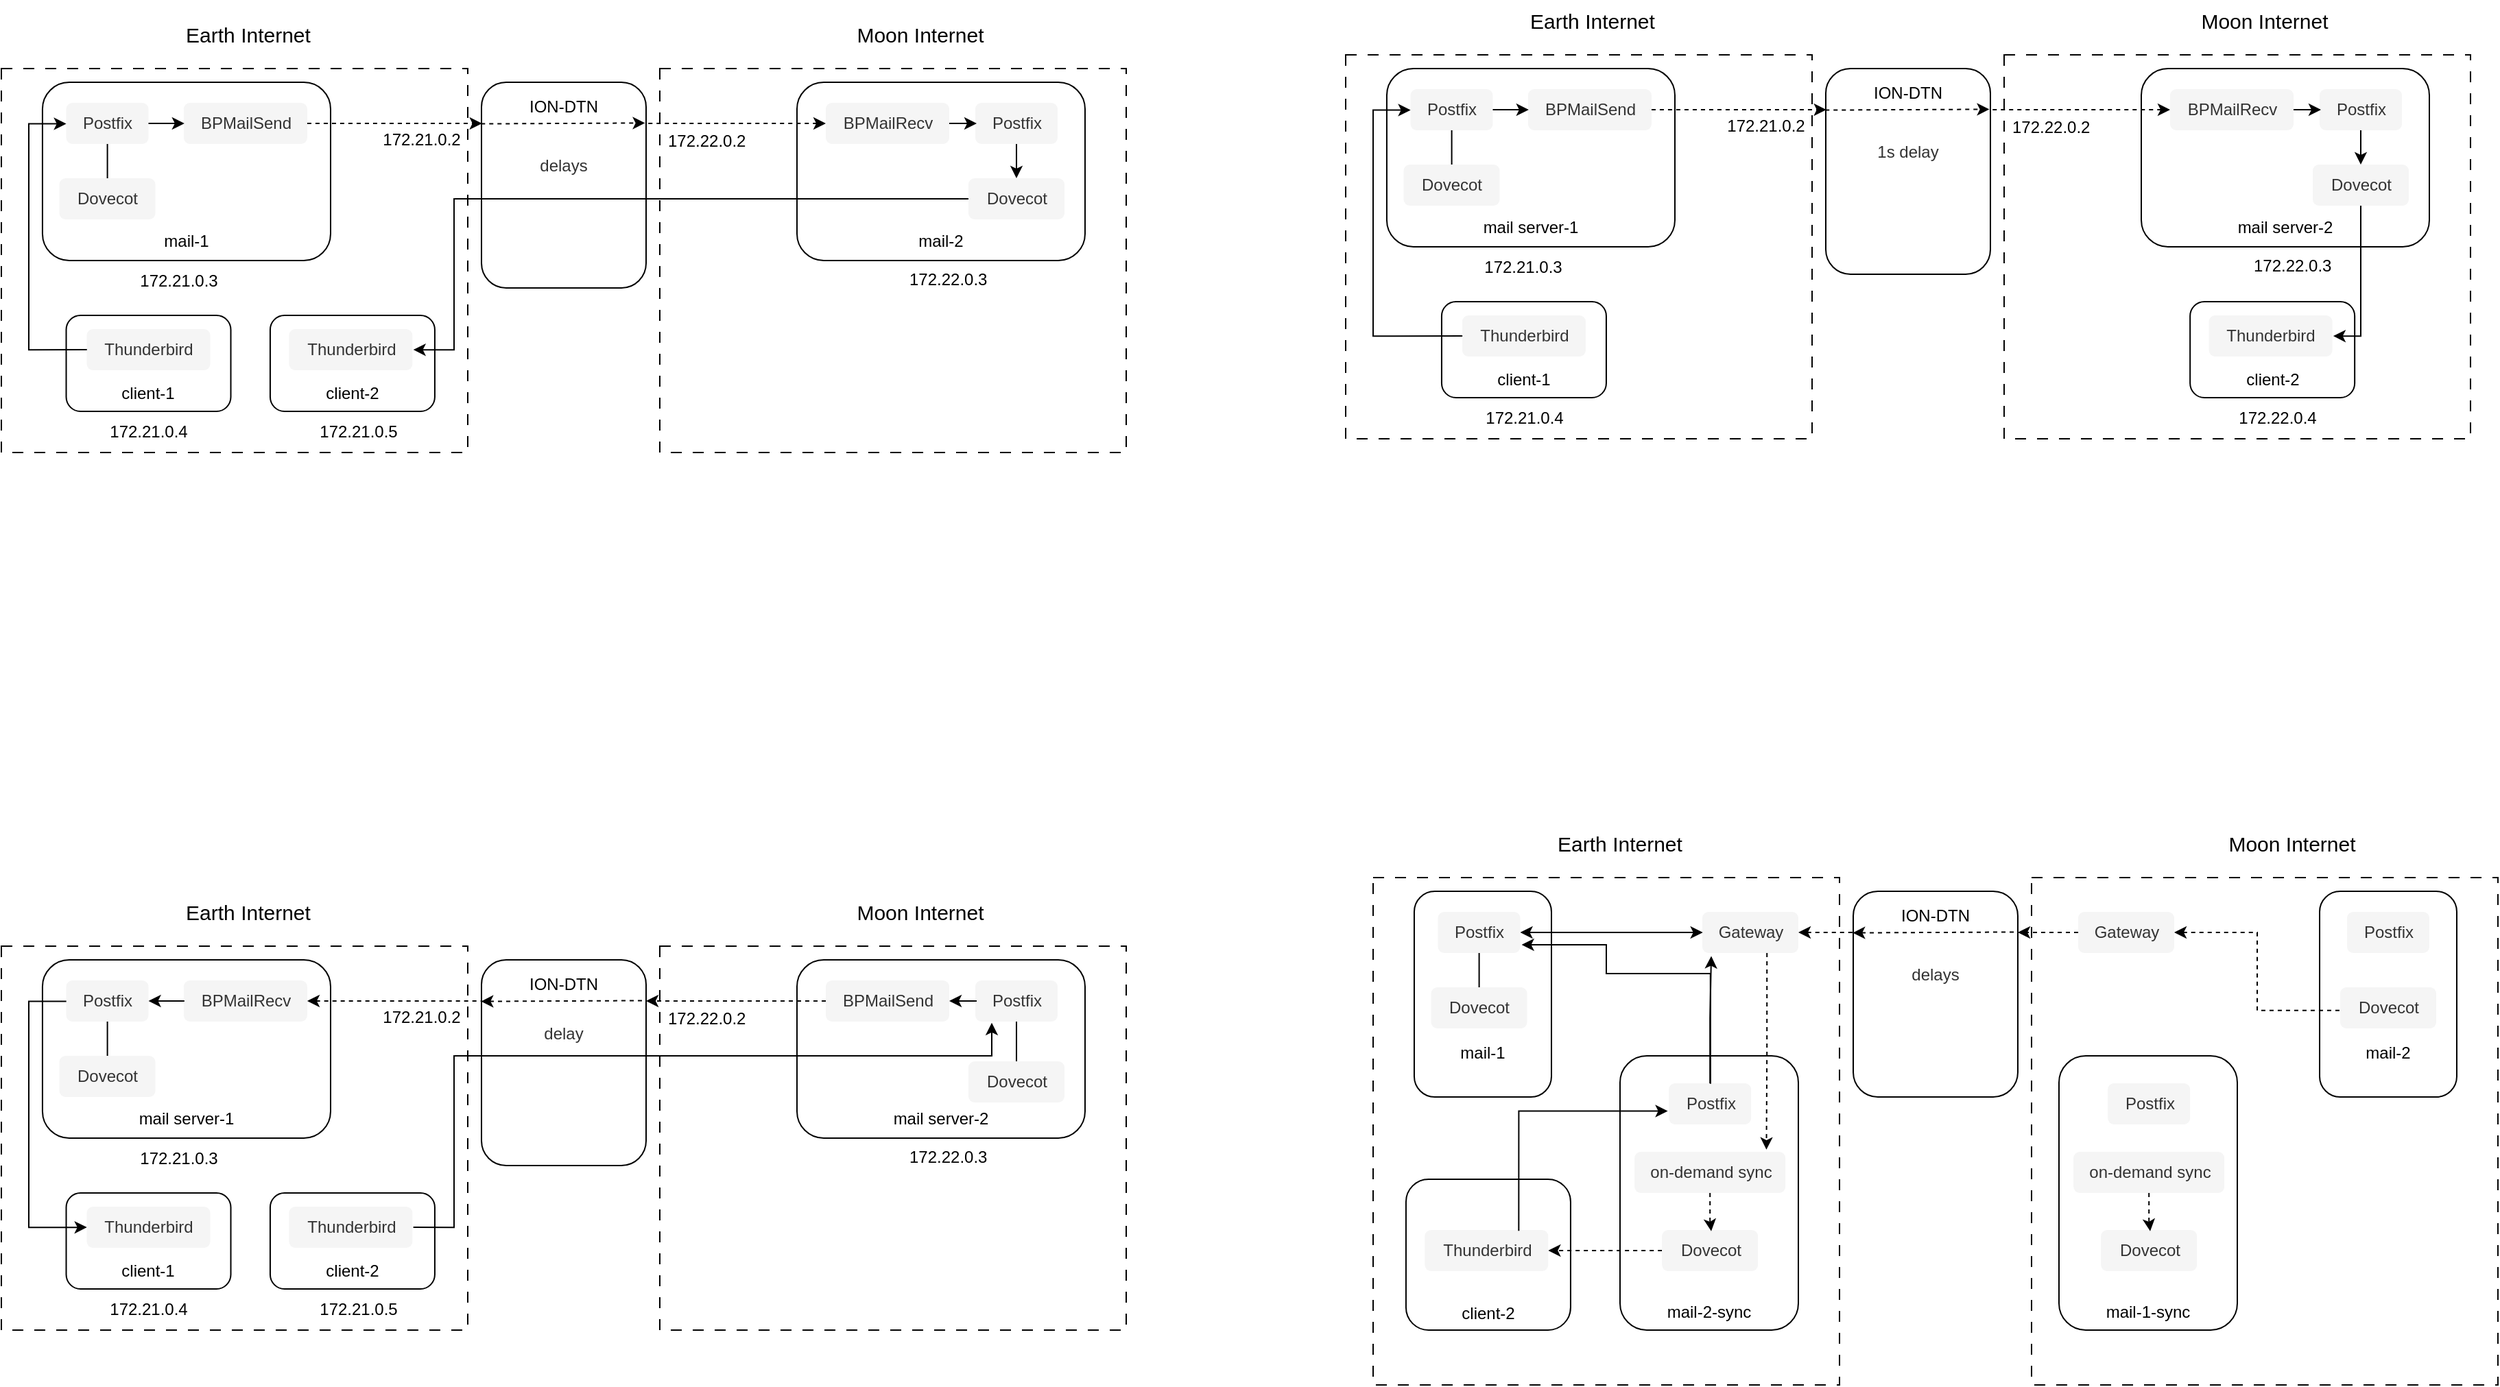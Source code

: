 <mxfile version="28.1.0">
  <diagram name="第 1 页" id="Gclz8q8c49hMj084LDAg">
    <mxGraphModel dx="1202" dy="701" grid="1" gridSize="10" guides="1" tooltips="1" connect="1" arrows="1" fold="1" page="1" pageScale="1" pageWidth="827" pageHeight="1169" math="0" shadow="0">
      <root>
        <mxCell id="0" />
        <mxCell id="1" parent="0" />
        <mxCell id="_pFmZdwCmeKVnsKfdtBn-1" value="" style="rounded=0;whiteSpace=wrap;html=1;dashed=1;dashPattern=8 8;" parent="1" vertex="1">
          <mxGeometry x="1600" y="70" width="340" height="280" as="geometry" />
        </mxCell>
        <mxCell id="nVSnsj4ICyqBYPODfNqr-67" value="" style="rounded=0;whiteSpace=wrap;html=1;dashed=1;dashPattern=8 8;" parent="1" vertex="1">
          <mxGeometry x="1620" y="670" width="340" height="370" as="geometry" />
        </mxCell>
        <mxCell id="nVSnsj4ICyqBYPODfNqr-68" value="" style="rounded=0;whiteSpace=wrap;html=1;dashed=1;dashPattern=8 8;" parent="1" vertex="1">
          <mxGeometry x="1140" y="670" width="340" height="370" as="geometry" />
        </mxCell>
        <mxCell id="nVSnsj4ICyqBYPODfNqr-69" value="&lt;div&gt;&lt;br&gt;&lt;/div&gt;&lt;div&gt;&lt;br&gt;&lt;/div&gt;&lt;div&gt;&lt;br&gt;&lt;/div&gt;&lt;div&gt;&lt;br&gt;&lt;/div&gt;&lt;div&gt;&lt;br&gt;&lt;/div&gt;&lt;div&gt;&lt;br&gt;&lt;/div&gt;&lt;div&gt;mail-2&lt;/div&gt;" style="rounded=1;whiteSpace=wrap;html=1;" parent="1" vertex="1">
          <mxGeometry x="1830" y="680" width="100" height="150" as="geometry" />
        </mxCell>
        <mxCell id="nVSnsj4ICyqBYPODfNqr-70" value="&lt;div&gt;&lt;br&gt;&lt;/div&gt;&lt;div&gt;&lt;br&gt;&lt;/div&gt;&lt;div&gt;&lt;br&gt;&lt;/div&gt;&lt;div&gt;&lt;br&gt;&lt;/div&gt;&lt;div&gt;&lt;br&gt;&lt;/div&gt;&lt;div&gt;&lt;br&gt;&lt;/div&gt;&lt;div&gt;mail-1&lt;/div&gt;" style="rounded=1;whiteSpace=wrap;html=1;" parent="1" vertex="1">
          <mxGeometry x="1169.97" y="680" width="100.03" height="150" as="geometry" />
        </mxCell>
        <mxCell id="nVSnsj4ICyqBYPODfNqr-71" value="" style="edgeStyle=orthogonalEdgeStyle;rounded=0;orthogonalLoop=1;jettySize=auto;html=1;endArrow=none;endFill=0;startArrow=none;startFill=0;" parent="1" source="nVSnsj4ICyqBYPODfNqr-72" target="nVSnsj4ICyqBYPODfNqr-73" edge="1">
          <mxGeometry relative="1" as="geometry" />
        </mxCell>
        <mxCell id="nVSnsj4ICyqBYPODfNqr-72" value="Dovecot" style="text;html=1;align=center;verticalAlign=middle;resizable=0;points=[];autosize=1;strokeColor=none;fillColor=#f5f5f5;fontColor=#333333;rounded=1;" parent="1" vertex="1">
          <mxGeometry x="1182.26" y="750" width="70" height="30" as="geometry" />
        </mxCell>
        <mxCell id="nVSnsj4ICyqBYPODfNqr-73" value="&lt;div&gt;Postfix&lt;/div&gt;" style="text;html=1;align=center;verticalAlign=middle;resizable=0;points=[];autosize=1;strokeColor=none;fillColor=#f5f5f5;fontColor=#333333;rounded=1;" parent="1" vertex="1">
          <mxGeometry x="1187.26" y="695" width="60" height="30" as="geometry" />
        </mxCell>
        <mxCell id="nVSnsj4ICyqBYPODfNqr-74" value="Dovecot" style="text;html=1;align=center;verticalAlign=middle;resizable=0;points=[];autosize=1;strokeColor=none;fillColor=#f5f5f5;fontColor=#333333;rounded=1;" parent="1" vertex="1">
          <mxGeometry x="1845" y="750" width="70" height="30" as="geometry" />
        </mxCell>
        <mxCell id="nVSnsj4ICyqBYPODfNqr-75" value="&lt;div&gt;Postfix&lt;/div&gt;" style="text;html=1;align=center;verticalAlign=middle;resizable=0;points=[];autosize=1;strokeColor=none;fillColor=#f5f5f5;fontColor=#333333;rounded=1;" parent="1" vertex="1">
          <mxGeometry x="1850" y="695" width="60" height="30" as="geometry" />
        </mxCell>
        <mxCell id="nVSnsj4ICyqBYPODfNqr-76" value="&lt;span style=&quot;color: light-dark(rgb(51, 51, 51), rgb(193, 193, 193)); text-wrap-mode: nowrap; background-color: transparent;&quot;&gt;delays&lt;/span&gt;&lt;div&gt;&lt;div&gt;&lt;span style=&quot;color: rgb(51, 51, 51); text-wrap-mode: nowrap;&quot;&gt;&lt;br&gt;&lt;/span&gt;&lt;/div&gt;&lt;/div&gt;&lt;div&gt;&lt;span style=&quot;color: rgb(51, 51, 51); text-wrap-mode: nowrap;&quot;&gt;&lt;br&gt;&lt;/span&gt;&lt;/div&gt;" style="rounded=1;whiteSpace=wrap;html=1;" parent="1" vertex="1">
          <mxGeometry x="1490" y="680" width="120" height="150" as="geometry" />
        </mxCell>
        <mxCell id="nVSnsj4ICyqBYPODfNqr-81" value="&lt;div&gt;&lt;br&gt;&lt;/div&gt;&lt;div&gt;&lt;br&gt;&lt;/div&gt;&lt;div&gt;&lt;br&gt;&lt;/div&gt;&lt;div&gt;&lt;br&gt;&lt;/div&gt;&lt;div&gt;&lt;br&gt;&lt;/div&gt;&lt;div&gt;&lt;br&gt;&lt;/div&gt;&lt;div&gt;client-2&lt;/div&gt;" style="rounded=1;whiteSpace=wrap;html=1;" parent="1" vertex="1">
          <mxGeometry x="1163.97" y="890" width="120" height="110" as="geometry" />
        </mxCell>
        <mxCell id="nVSnsj4ICyqBYPODfNqr-82" value="Thunderbird" style="text;html=1;align=center;verticalAlign=middle;resizable=0;points=[];autosize=1;strokeColor=none;fillColor=#f5f5f5;fontColor=#333333;rounded=1;" parent="1" vertex="1">
          <mxGeometry x="1177.68" y="927" width="90" height="30" as="geometry" />
        </mxCell>
        <mxCell id="nVSnsj4ICyqBYPODfNqr-85" value="" style="endArrow=none;html=1;rounded=0;exitX=-0.003;exitY=0.202;exitDx=0;exitDy=0;exitPerimeter=0;entryX=0.994;entryY=0.198;entryDx=0;entryDy=0;entryPerimeter=0;elbow=horizontal;startArrow=classic;startFill=1;endFill=0;dashed=1;" parent="1" source="nVSnsj4ICyqBYPODfNqr-76" target="nVSnsj4ICyqBYPODfNqr-76" edge="1">
          <mxGeometry width="50" height="50" relative="1" as="geometry">
            <mxPoint x="1550" y="780" as="sourcePoint" />
            <mxPoint x="1600" y="730" as="targetPoint" />
          </mxGeometry>
        </mxCell>
        <mxCell id="nVSnsj4ICyqBYPODfNqr-89" style="edgeStyle=orthogonalEdgeStyle;rounded=0;orthogonalLoop=1;jettySize=auto;html=1;startArrow=classic;startFill=1;endArrow=none;endFill=0;dashed=1;" parent="1" source="nVSnsj4ICyqBYPODfNqr-90" edge="1">
          <mxGeometry relative="1" as="geometry">
            <mxPoint x="1490.358" y="710" as="targetPoint" />
          </mxGeometry>
        </mxCell>
        <mxCell id="nVSnsj4ICyqBYPODfNqr-90" value="Gateway" style="text;html=1;align=center;verticalAlign=middle;resizable=0;points=[];autosize=1;strokeColor=none;fillColor=#f5f5f5;fontColor=#333333;rounded=1;" parent="1" vertex="1">
          <mxGeometry x="1380" y="695" width="70" height="30" as="geometry" />
        </mxCell>
        <mxCell id="nVSnsj4ICyqBYPODfNqr-91" style="edgeStyle=orthogonalEdgeStyle;rounded=0;orthogonalLoop=1;jettySize=auto;html=1;endArrow=classic;endFill=1;startArrow=none;startFill=0;dashed=1;" parent="1" source="nVSnsj4ICyqBYPODfNqr-92" edge="1">
          <mxGeometry relative="1" as="geometry">
            <mxPoint x="1610" y="710" as="targetPoint" />
          </mxGeometry>
        </mxCell>
        <mxCell id="nVSnsj4ICyqBYPODfNqr-92" value="&lt;div&gt;&lt;span style=&quot;background-color: transparent; color: light-dark(rgb(51, 51, 51), rgb(193, 193, 193));&quot;&gt;Gateway&lt;/span&gt;&lt;/div&gt;" style="text;html=1;align=center;verticalAlign=middle;resizable=0;points=[];autosize=1;strokeColor=none;fillColor=#f5f5f5;fontColor=#333333;rounded=1;" parent="1" vertex="1">
          <mxGeometry x="1654" y="695" width="70" height="30" as="geometry" />
        </mxCell>
        <mxCell id="nVSnsj4ICyqBYPODfNqr-93" style="edgeStyle=orthogonalEdgeStyle;rounded=0;orthogonalLoop=1;jettySize=auto;html=1;entryX=0.005;entryY=0.5;entryDx=0;entryDy=0;entryPerimeter=0;startArrow=classic;startFill=1;endArrow=classic;endFill=1;" parent="1" source="nVSnsj4ICyqBYPODfNqr-73" target="nVSnsj4ICyqBYPODfNqr-90" edge="1">
          <mxGeometry relative="1" as="geometry" />
        </mxCell>
        <mxCell id="nVSnsj4ICyqBYPODfNqr-94" style="edgeStyle=orthogonalEdgeStyle;rounded=0;orthogonalLoop=1;jettySize=auto;html=1;entryX=0.001;entryY=0.564;entryDx=0;entryDy=0;entryPerimeter=0;startArrow=classic;startFill=1;endArrow=none;endFill=0;dashed=1;" parent="1" source="nVSnsj4ICyqBYPODfNqr-92" target="nVSnsj4ICyqBYPODfNqr-74" edge="1">
          <mxGeometry relative="1" as="geometry" />
        </mxCell>
        <mxCell id="nVSnsj4ICyqBYPODfNqr-95" value="&lt;font style=&quot;font-size: 15px;&quot;&gt;Earth Internet&lt;/font&gt;" style="text;html=1;align=center;verticalAlign=middle;whiteSpace=wrap;rounded=0;" parent="1" vertex="1">
          <mxGeometry x="1269.97" y="630" width="100.03" height="30" as="geometry" />
        </mxCell>
        <mxCell id="nVSnsj4ICyqBYPODfNqr-96" value="&lt;font style=&quot;font-size: 15px;&quot;&gt;Moon Internet&lt;/font&gt;" style="text;html=1;align=center;verticalAlign=middle;whiteSpace=wrap;rounded=0;" parent="1" vertex="1">
          <mxGeometry x="1759.97" y="630" width="100.03" height="30" as="geometry" />
        </mxCell>
        <mxCell id="nVSnsj4ICyqBYPODfNqr-97" value="ION-DTN" style="text;html=1;align=center;verticalAlign=middle;whiteSpace=wrap;rounded=0;" parent="1" vertex="1">
          <mxGeometry x="1520" y="683" width="60" height="30" as="geometry" />
        </mxCell>
        <mxCell id="nVSnsj4ICyqBYPODfNqr-102" value="&lt;div&gt;&lt;br&gt;&lt;/div&gt;&lt;div&gt;&lt;br&gt;&lt;/div&gt;&lt;div&gt;&lt;br&gt;&lt;/div&gt;&lt;div&gt;&lt;br&gt;&lt;/div&gt;&lt;div&gt;&lt;br&gt;&lt;/div&gt;&lt;div&gt;&lt;br&gt;&lt;/div&gt;&lt;div&gt;&lt;br&gt;&lt;/div&gt;&lt;div&gt;&lt;br&gt;&lt;/div&gt;&lt;div&gt;&lt;br&gt;&lt;/div&gt;&lt;div&gt;&lt;br&gt;&lt;/div&gt;&lt;div&gt;&lt;br&gt;&lt;/div&gt;&lt;div&gt;&lt;br&gt;&lt;/div&gt;&lt;div&gt;mail-2-sync&lt;/div&gt;" style="rounded=1;whiteSpace=wrap;html=1;" parent="1" vertex="1">
          <mxGeometry x="1320" y="800" width="130" height="200" as="geometry" />
        </mxCell>
        <mxCell id="nVSnsj4ICyqBYPODfNqr-110" style="edgeStyle=orthogonalEdgeStyle;rounded=0;orthogonalLoop=1;jettySize=auto;html=1;dashed=1;" parent="1" source="nVSnsj4ICyqBYPODfNqr-103" target="nVSnsj4ICyqBYPODfNqr-82" edge="1">
          <mxGeometry relative="1" as="geometry" />
        </mxCell>
        <mxCell id="nVSnsj4ICyqBYPODfNqr-103" value="Dovecot" style="text;html=1;align=center;verticalAlign=middle;resizable=0;points=[];autosize=1;strokeColor=none;fillColor=#f5f5f5;fontColor=#333333;rounded=1;" parent="1" vertex="1">
          <mxGeometry x="1350.58" y="927" width="70" height="30" as="geometry" />
        </mxCell>
        <mxCell id="nVSnsj4ICyqBYPODfNqr-104" value="&lt;div&gt;Postfix&lt;/div&gt;" style="text;html=1;align=center;verticalAlign=middle;resizable=0;points=[];autosize=1;strokeColor=none;fillColor=#f5f5f5;fontColor=#333333;rounded=1;" parent="1" vertex="1">
          <mxGeometry x="1355.58" y="820" width="60" height="30" as="geometry" />
        </mxCell>
        <mxCell id="nVSnsj4ICyqBYPODfNqr-106" value="&lt;div&gt;on-demand sync&lt;/div&gt;" style="text;html=1;align=center;verticalAlign=middle;resizable=0;points=[];autosize=1;strokeColor=none;fillColor=#f5f5f5;fontColor=#333333;rounded=1;" parent="1" vertex="1">
          <mxGeometry x="1330.58" y="870" width="110" height="30" as="geometry" />
        </mxCell>
        <mxCell id="nVSnsj4ICyqBYPODfNqr-107" style="edgeStyle=orthogonalEdgeStyle;rounded=0;orthogonalLoop=1;jettySize=auto;html=1;entryX=1.017;entryY=0.787;entryDx=0;entryDy=0;entryPerimeter=0;exitX=0.506;exitY=0.014;exitDx=0;exitDy=0;exitPerimeter=0;" parent="1" source="nVSnsj4ICyqBYPODfNqr-104" target="nVSnsj4ICyqBYPODfNqr-73" edge="1">
          <mxGeometry relative="1" as="geometry">
            <Array as="points">
              <mxPoint x="1386" y="740" />
              <mxPoint x="1310" y="740" />
              <mxPoint x="1310" y="719" />
              <mxPoint x="1248" y="719" />
            </Array>
          </mxGeometry>
        </mxCell>
        <mxCell id="nVSnsj4ICyqBYPODfNqr-108" style="edgeStyle=orthogonalEdgeStyle;rounded=0;orthogonalLoop=1;jettySize=auto;html=1;dashed=1;exitX=0.673;exitY=1.002;exitDx=0;exitDy=0;exitPerimeter=0;entryX=0.874;entryY=-0.053;entryDx=0;entryDy=0;entryPerimeter=0;" parent="1" source="nVSnsj4ICyqBYPODfNqr-90" target="nVSnsj4ICyqBYPODfNqr-106" edge="1">
          <mxGeometry relative="1" as="geometry">
            <Array as="points" />
          </mxGeometry>
        </mxCell>
        <mxCell id="nVSnsj4ICyqBYPODfNqr-109" style="edgeStyle=orthogonalEdgeStyle;rounded=0;orthogonalLoop=1;jettySize=auto;html=1;entryX=0.513;entryY=0.03;entryDx=0;entryDy=0;entryPerimeter=0;dashed=1;" parent="1" source="nVSnsj4ICyqBYPODfNqr-106" target="nVSnsj4ICyqBYPODfNqr-103" edge="1">
          <mxGeometry relative="1" as="geometry" />
        </mxCell>
        <mxCell id="nVSnsj4ICyqBYPODfNqr-111" style="edgeStyle=orthogonalEdgeStyle;rounded=0;orthogonalLoop=1;jettySize=auto;html=1;entryX=-0.013;entryY=0.676;entryDx=0;entryDy=0;entryPerimeter=0;exitX=0.761;exitY=0.021;exitDx=0;exitDy=0;exitPerimeter=0;" parent="1" source="nVSnsj4ICyqBYPODfNqr-82" target="nVSnsj4ICyqBYPODfNqr-104" edge="1">
          <mxGeometry relative="1" as="geometry" />
        </mxCell>
        <mxCell id="nVSnsj4ICyqBYPODfNqr-112" style="edgeStyle=orthogonalEdgeStyle;rounded=0;orthogonalLoop=1;jettySize=auto;html=1;entryX=0.093;entryY=1.076;entryDx=0;entryDy=0;entryPerimeter=0;" parent="1" source="nVSnsj4ICyqBYPODfNqr-104" target="nVSnsj4ICyqBYPODfNqr-90" edge="1">
          <mxGeometry relative="1" as="geometry" />
        </mxCell>
        <mxCell id="nVSnsj4ICyqBYPODfNqr-113" value="&lt;div&gt;&lt;br&gt;&lt;/div&gt;&lt;div&gt;&lt;br&gt;&lt;/div&gt;&lt;div&gt;&lt;br&gt;&lt;/div&gt;&lt;div&gt;&lt;br&gt;&lt;/div&gt;&lt;div&gt;&lt;br&gt;&lt;/div&gt;&lt;div&gt;&lt;br&gt;&lt;/div&gt;&lt;div&gt;&lt;br&gt;&lt;/div&gt;&lt;div&gt;&lt;br&gt;&lt;/div&gt;&lt;div&gt;&lt;br&gt;&lt;/div&gt;&lt;div&gt;&lt;br&gt;&lt;/div&gt;&lt;div&gt;&lt;br&gt;&lt;/div&gt;&lt;div&gt;&lt;br&gt;&lt;/div&gt;&lt;div&gt;mail-1-sync&lt;/div&gt;" style="rounded=1;whiteSpace=wrap;html=1;" parent="1" vertex="1">
          <mxGeometry x="1640" y="800" width="130" height="200" as="geometry" />
        </mxCell>
        <mxCell id="nVSnsj4ICyqBYPODfNqr-114" value="Dovecot" style="text;html=1;align=center;verticalAlign=middle;resizable=0;points=[];autosize=1;strokeColor=none;fillColor=#f5f5f5;fontColor=#333333;rounded=1;" parent="1" vertex="1">
          <mxGeometry x="1670.58" y="927" width="70" height="30" as="geometry" />
        </mxCell>
        <mxCell id="nVSnsj4ICyqBYPODfNqr-115" value="&lt;div&gt;Postfix&lt;/div&gt;" style="text;html=1;align=center;verticalAlign=middle;resizable=0;points=[];autosize=1;strokeColor=none;fillColor=#f5f5f5;fontColor=#333333;rounded=1;" parent="1" vertex="1">
          <mxGeometry x="1675.58" y="820" width="60" height="30" as="geometry" />
        </mxCell>
        <mxCell id="nVSnsj4ICyqBYPODfNqr-116" value="&lt;div&gt;on-demand sync&lt;/div&gt;" style="text;html=1;align=center;verticalAlign=middle;resizable=0;points=[];autosize=1;strokeColor=none;fillColor=#f5f5f5;fontColor=#333333;rounded=1;" parent="1" vertex="1">
          <mxGeometry x="1650.58" y="870" width="110" height="30" as="geometry" />
        </mxCell>
        <mxCell id="nVSnsj4ICyqBYPODfNqr-117" style="edgeStyle=orthogonalEdgeStyle;rounded=0;orthogonalLoop=1;jettySize=auto;html=1;entryX=0.513;entryY=0.03;entryDx=0;entryDy=0;entryPerimeter=0;dashed=1;" parent="1" source="nVSnsj4ICyqBYPODfNqr-116" target="nVSnsj4ICyqBYPODfNqr-114" edge="1">
          <mxGeometry relative="1" as="geometry" />
        </mxCell>
        <mxCell id="_pFmZdwCmeKVnsKfdtBn-2" value="" style="rounded=0;whiteSpace=wrap;html=1;dashed=1;dashPattern=8 8;" parent="1" vertex="1">
          <mxGeometry x="1120" y="70" width="340" height="280" as="geometry" />
        </mxCell>
        <mxCell id="_pFmZdwCmeKVnsKfdtBn-3" value="&lt;div&gt;&lt;br&gt;&lt;/div&gt;&lt;div&gt;&lt;br&gt;&lt;/div&gt;&lt;div&gt;&lt;br&gt;&lt;/div&gt;&lt;div&gt;&lt;br&gt;&lt;/div&gt;&lt;div&gt;&lt;br&gt;&lt;/div&gt;&lt;div&gt;&lt;br&gt;&lt;/div&gt;&lt;div&gt;&lt;br&gt;&lt;/div&gt;&lt;div&gt;mail server-2&lt;/div&gt;" style="rounded=1;whiteSpace=wrap;html=1;" parent="1" vertex="1">
          <mxGeometry x="1700" y="80" width="210" height="130" as="geometry" />
        </mxCell>
        <mxCell id="_pFmZdwCmeKVnsKfdtBn-4" value="&lt;div&gt;&lt;br&gt;&lt;/div&gt;&lt;div&gt;&lt;br&gt;&lt;/div&gt;&lt;div&gt;&lt;br&gt;&lt;/div&gt;&lt;div&gt;&lt;br&gt;&lt;/div&gt;&lt;div&gt;&lt;br&gt;&lt;/div&gt;&lt;div&gt;&lt;br&gt;&lt;/div&gt;&lt;div&gt;&lt;br&gt;&lt;/div&gt;&lt;div&gt;mail server-1&lt;/div&gt;" style="rounded=1;whiteSpace=wrap;html=1;" parent="1" vertex="1">
          <mxGeometry x="1149.97" y="80" width="210.03" height="130" as="geometry" />
        </mxCell>
        <mxCell id="_pFmZdwCmeKVnsKfdtBn-5" value="" style="edgeStyle=orthogonalEdgeStyle;rounded=0;orthogonalLoop=1;jettySize=auto;html=1;endArrow=none;endFill=0;" parent="1" source="_pFmZdwCmeKVnsKfdtBn-6" target="_pFmZdwCmeKVnsKfdtBn-7" edge="1">
          <mxGeometry relative="1" as="geometry" />
        </mxCell>
        <mxCell id="_pFmZdwCmeKVnsKfdtBn-6" value="Dovecot" style="text;html=1;align=center;verticalAlign=middle;resizable=0;points=[];autosize=1;strokeColor=none;fillColor=#f5f5f5;fontColor=#333333;rounded=1;" parent="1" vertex="1">
          <mxGeometry x="1162.26" y="150" width="70" height="30" as="geometry" />
        </mxCell>
        <mxCell id="_pFmZdwCmeKVnsKfdtBn-7" value="&lt;div&gt;Postfix&lt;/div&gt;" style="text;html=1;align=center;verticalAlign=middle;resizable=0;points=[];autosize=1;strokeColor=none;fillColor=#f5f5f5;fontColor=#333333;rounded=1;" parent="1" vertex="1">
          <mxGeometry x="1167.26" y="95" width="60" height="30" as="geometry" />
        </mxCell>
        <mxCell id="_pFmZdwCmeKVnsKfdtBn-8" value="Dovecot" style="text;html=1;align=center;verticalAlign=middle;resizable=0;points=[];autosize=1;strokeColor=none;fillColor=#f5f5f5;fontColor=#333333;rounded=1;" parent="1" vertex="1">
          <mxGeometry x="1825" y="150" width="70" height="30" as="geometry" />
        </mxCell>
        <mxCell id="_pFmZdwCmeKVnsKfdtBn-9" style="edgeStyle=orthogonalEdgeStyle;rounded=0;orthogonalLoop=1;jettySize=auto;html=1;" parent="1" source="_pFmZdwCmeKVnsKfdtBn-10" target="_pFmZdwCmeKVnsKfdtBn-8" edge="1">
          <mxGeometry relative="1" as="geometry" />
        </mxCell>
        <mxCell id="_pFmZdwCmeKVnsKfdtBn-10" value="&lt;div&gt;Postfix&lt;/div&gt;" style="text;html=1;align=center;verticalAlign=middle;resizable=0;points=[];autosize=1;strokeColor=none;fillColor=#f5f5f5;fontColor=#333333;rounded=1;" parent="1" vertex="1">
          <mxGeometry x="1830" y="95" width="60" height="30" as="geometry" />
        </mxCell>
        <mxCell id="_pFmZdwCmeKVnsKfdtBn-11" value="&lt;span style=&quot;color: rgb(51, 51, 51); text-wrap-mode: nowrap;&quot;&gt;1&lt;/span&gt;&lt;span style=&quot;color: light-dark(rgb(51, 51, 51), rgb(193, 193, 193)); text-wrap-mode: nowrap; background-color: transparent;&quot;&gt;s delay&lt;/span&gt;&lt;div&gt;&lt;div&gt;&lt;span style=&quot;color: rgb(51, 51, 51); text-wrap-mode: nowrap;&quot;&gt;&lt;br&gt;&lt;/span&gt;&lt;/div&gt;&lt;/div&gt;&lt;div&gt;&lt;span style=&quot;color: rgb(51, 51, 51); text-wrap-mode: nowrap;&quot;&gt;&lt;br&gt;&lt;/span&gt;&lt;/div&gt;" style="rounded=1;whiteSpace=wrap;html=1;" parent="1" vertex="1">
          <mxGeometry x="1470" y="80" width="120" height="150" as="geometry" />
        </mxCell>
        <mxCell id="_pFmZdwCmeKVnsKfdtBn-12" value="172.21.0.3" style="text;html=1;align=center;verticalAlign=middle;resizable=0;points=[];autosize=1;strokeColor=none;fillColor=none;" parent="1" vertex="1">
          <mxGeometry x="1208.68" y="210" width="80" height="30" as="geometry" />
        </mxCell>
        <mxCell id="_pFmZdwCmeKVnsKfdtBn-13" value="172.22.0.3" style="text;whiteSpace=wrap;" parent="1" vertex="1">
          <mxGeometry x="1779.99" y="210" width="60" height="20" as="geometry" />
        </mxCell>
        <mxCell id="_pFmZdwCmeKVnsKfdtBn-14" value="172.22.0.2" style="text;whiteSpace=wrap;" parent="1" vertex="1">
          <mxGeometry x="1604" y="109" width="60" height="20" as="geometry" />
        </mxCell>
        <mxCell id="_pFmZdwCmeKVnsKfdtBn-15" value="172.21.0.2" style="text;html=1;align=center;verticalAlign=middle;resizable=0;points=[];autosize=1;strokeColor=none;fillColor=none;" parent="1" vertex="1">
          <mxGeometry x="1386" y="107" width="80" height="30" as="geometry" />
        </mxCell>
        <mxCell id="_pFmZdwCmeKVnsKfdtBn-16" value="&lt;div&gt;&lt;br&gt;&lt;/div&gt;&lt;div&gt;&lt;br&gt;&lt;/div&gt;&lt;div&gt;&lt;br&gt;&lt;/div&gt;&lt;div&gt;client-1&lt;/div&gt;" style="rounded=1;whiteSpace=wrap;html=1;" parent="1" vertex="1">
          <mxGeometry x="1189.97" y="250" width="120" height="70" as="geometry" />
        </mxCell>
        <mxCell id="_pFmZdwCmeKVnsKfdtBn-17" value="Thunderbird" style="text;html=1;align=center;verticalAlign=middle;resizable=0;points=[];autosize=1;strokeColor=none;fillColor=#f5f5f5;fontColor=#333333;rounded=1;" parent="1" vertex="1">
          <mxGeometry x="1204.97" y="260" width="90" height="30" as="geometry" />
        </mxCell>
        <mxCell id="_pFmZdwCmeKVnsKfdtBn-18" style="edgeStyle=orthogonalEdgeStyle;rounded=0;orthogonalLoop=1;jettySize=auto;html=1;entryX=0.001;entryY=0.509;entryDx=0;entryDy=0;entryPerimeter=0;exitX=0.001;exitY=0.502;exitDx=0;exitDy=0;exitPerimeter=0;" parent="1" source="_pFmZdwCmeKVnsKfdtBn-17" target="_pFmZdwCmeKVnsKfdtBn-7" edge="1">
          <mxGeometry relative="1" as="geometry">
            <Array as="points">
              <mxPoint x="1140" y="275" />
              <mxPoint x="1140" y="110" />
            </Array>
          </mxGeometry>
        </mxCell>
        <mxCell id="_pFmZdwCmeKVnsKfdtBn-19" value="172.21.0.4" style="text;html=1;align=center;verticalAlign=middle;resizable=0;points=[];autosize=1;strokeColor=none;fillColor=none;" parent="1" vertex="1">
          <mxGeometry x="1209.97" y="320" width="80" height="30" as="geometry" />
        </mxCell>
        <mxCell id="_pFmZdwCmeKVnsKfdtBn-20" value="" style="endArrow=classic;html=1;rounded=0;exitX=-0.003;exitY=0.202;exitDx=0;exitDy=0;exitPerimeter=0;entryX=0.994;entryY=0.198;entryDx=0;entryDy=0;entryPerimeter=0;elbow=horizontal;dashed=1;" parent="1" source="_pFmZdwCmeKVnsKfdtBn-11" target="_pFmZdwCmeKVnsKfdtBn-11" edge="1">
          <mxGeometry width="50" height="50" relative="1" as="geometry">
            <mxPoint x="1530" y="180" as="sourcePoint" />
            <mxPoint x="1580" y="130" as="targetPoint" />
          </mxGeometry>
        </mxCell>
        <mxCell id="_pFmZdwCmeKVnsKfdtBn-35" value="&lt;div&gt;&lt;br&gt;&lt;/div&gt;&lt;div&gt;&lt;br&gt;&lt;/div&gt;&lt;div&gt;&lt;br&gt;&lt;/div&gt;&lt;div&gt;client-2&lt;/div&gt;" style="rounded=1;whiteSpace=wrap;html=1;" parent="1" vertex="1">
          <mxGeometry x="1735.58" y="250" width="120" height="70" as="geometry" />
        </mxCell>
        <mxCell id="_pFmZdwCmeKVnsKfdtBn-21" style="edgeStyle=orthogonalEdgeStyle;rounded=0;orthogonalLoop=1;jettySize=auto;html=1;entryX=1.007;entryY=0.502;entryDx=0;entryDy=0;entryPerimeter=0;" parent="1" source="_pFmZdwCmeKVnsKfdtBn-8" target="_pFmZdwCmeKVnsKfdtBn-36" edge="1">
          <mxGeometry relative="1" as="geometry" />
        </mxCell>
        <mxCell id="_pFmZdwCmeKVnsKfdtBn-24" style="edgeStyle=orthogonalEdgeStyle;rounded=0;orthogonalLoop=1;jettySize=auto;html=1;dashed=1;" parent="1" source="_pFmZdwCmeKVnsKfdtBn-25" edge="1">
          <mxGeometry relative="1" as="geometry">
            <mxPoint x="1470.358" y="110" as="targetPoint" />
          </mxGeometry>
        </mxCell>
        <mxCell id="_pFmZdwCmeKVnsKfdtBn-25" value="&lt;div&gt;BPMailSend&lt;/div&gt;" style="text;html=1;align=center;verticalAlign=middle;resizable=0;points=[];autosize=1;strokeColor=none;fillColor=#f5f5f5;fontColor=#333333;rounded=1;" parent="1" vertex="1">
          <mxGeometry x="1252.97" y="95" width="90" height="30" as="geometry" />
        </mxCell>
        <mxCell id="_pFmZdwCmeKVnsKfdtBn-26" style="edgeStyle=orthogonalEdgeStyle;rounded=0;orthogonalLoop=1;jettySize=auto;html=1;endArrow=none;endFill=0;startArrow=classic;startFill=1;dashed=1;" parent="1" source="_pFmZdwCmeKVnsKfdtBn-27" edge="1">
          <mxGeometry relative="1" as="geometry">
            <mxPoint x="1590" y="110" as="targetPoint" />
          </mxGeometry>
        </mxCell>
        <mxCell id="_pFmZdwCmeKVnsKfdtBn-27" value="&lt;div&gt;BPMailRecv&lt;/div&gt;" style="text;html=1;align=center;verticalAlign=middle;resizable=0;points=[];autosize=1;strokeColor=none;fillColor=#f5f5f5;fontColor=#333333;rounded=1;" parent="1" vertex="1">
          <mxGeometry x="1721" y="95" width="90" height="30" as="geometry" />
        </mxCell>
        <mxCell id="_pFmZdwCmeKVnsKfdtBn-28" style="edgeStyle=orthogonalEdgeStyle;rounded=0;orthogonalLoop=1;jettySize=auto;html=1;entryX=0.005;entryY=0.5;entryDx=0;entryDy=0;entryPerimeter=0;" parent="1" source="_pFmZdwCmeKVnsKfdtBn-7" target="_pFmZdwCmeKVnsKfdtBn-25" edge="1">
          <mxGeometry relative="1" as="geometry" />
        </mxCell>
        <mxCell id="_pFmZdwCmeKVnsKfdtBn-29" style="edgeStyle=orthogonalEdgeStyle;rounded=0;orthogonalLoop=1;jettySize=auto;html=1;entryX=0.012;entryY=0.497;entryDx=0;entryDy=0;entryPerimeter=0;" parent="1" source="_pFmZdwCmeKVnsKfdtBn-27" target="_pFmZdwCmeKVnsKfdtBn-10" edge="1">
          <mxGeometry relative="1" as="geometry" />
        </mxCell>
        <mxCell id="_pFmZdwCmeKVnsKfdtBn-30" value="&lt;font style=&quot;font-size: 15px;&quot;&gt;Earth Internet&lt;/font&gt;" style="text;html=1;align=center;verticalAlign=middle;whiteSpace=wrap;rounded=0;" parent="1" vertex="1">
          <mxGeometry x="1249.97" y="30" width="100.03" height="30" as="geometry" />
        </mxCell>
        <mxCell id="_pFmZdwCmeKVnsKfdtBn-31" value="&lt;font style=&quot;font-size: 15px;&quot;&gt;Moon Internet&lt;/font&gt;" style="text;html=1;align=center;verticalAlign=middle;whiteSpace=wrap;rounded=0;" parent="1" vertex="1">
          <mxGeometry x="1739.97" y="30" width="100.03" height="30" as="geometry" />
        </mxCell>
        <mxCell id="_pFmZdwCmeKVnsKfdtBn-32" value="ION-DTN" style="text;html=1;align=center;verticalAlign=middle;whiteSpace=wrap;rounded=0;" parent="1" vertex="1">
          <mxGeometry x="1500" y="83" width="60" height="30" as="geometry" />
        </mxCell>
        <mxCell id="_pFmZdwCmeKVnsKfdtBn-36" value="Thunderbird" style="text;html=1;align=center;verticalAlign=middle;resizable=0;points=[];autosize=1;strokeColor=none;fillColor=#f5f5f5;fontColor=#333333;rounded=1;" parent="1" vertex="1">
          <mxGeometry x="1749.29" y="260" width="90" height="30" as="geometry" />
        </mxCell>
        <mxCell id="_pFmZdwCmeKVnsKfdtBn-37" value="172.22.0.4" style="text;html=1;align=center;verticalAlign=middle;resizable=0;points=[];autosize=1;strokeColor=none;fillColor=none;" parent="1" vertex="1">
          <mxGeometry x="1759.29" y="320" width="80" height="30" as="geometry" />
        </mxCell>
        <mxCell id="_pFmZdwCmeKVnsKfdtBn-39" value="" style="rounded=0;whiteSpace=wrap;html=1;dashed=1;dashPattern=8 8;" parent="1" vertex="1">
          <mxGeometry x="620" y="80" width="340" height="280" as="geometry" />
        </mxCell>
        <mxCell id="_pFmZdwCmeKVnsKfdtBn-40" value="" style="rounded=0;whiteSpace=wrap;html=1;dashed=1;dashPattern=8 8;" parent="1" vertex="1">
          <mxGeometry x="140" y="80" width="340" height="280" as="geometry" />
        </mxCell>
        <mxCell id="_pFmZdwCmeKVnsKfdtBn-41" value="&lt;div&gt;&lt;br&gt;&lt;/div&gt;&lt;div&gt;&lt;br&gt;&lt;/div&gt;&lt;div&gt;&lt;br&gt;&lt;/div&gt;&lt;div&gt;&lt;br&gt;&lt;/div&gt;&lt;div&gt;&lt;br&gt;&lt;/div&gt;&lt;div&gt;&lt;br&gt;&lt;/div&gt;&lt;div&gt;&lt;br&gt;&lt;/div&gt;&lt;div&gt;mail-2&lt;/div&gt;" style="rounded=1;whiteSpace=wrap;html=1;" parent="1" vertex="1">
          <mxGeometry x="720" y="90" width="210" height="130" as="geometry" />
        </mxCell>
        <mxCell id="_pFmZdwCmeKVnsKfdtBn-42" value="&lt;div&gt;&lt;br&gt;&lt;/div&gt;&lt;div&gt;&lt;br&gt;&lt;/div&gt;&lt;div&gt;&lt;br&gt;&lt;/div&gt;&lt;div&gt;&lt;br&gt;&lt;/div&gt;&lt;div&gt;&lt;br&gt;&lt;/div&gt;&lt;div&gt;&lt;br&gt;&lt;/div&gt;&lt;div&gt;&lt;br&gt;&lt;/div&gt;&lt;div&gt;mail-1&lt;/div&gt;" style="rounded=1;whiteSpace=wrap;html=1;" parent="1" vertex="1">
          <mxGeometry x="169.97" y="90" width="210.03" height="130" as="geometry" />
        </mxCell>
        <mxCell id="_pFmZdwCmeKVnsKfdtBn-43" value="" style="edgeStyle=orthogonalEdgeStyle;rounded=0;orthogonalLoop=1;jettySize=auto;html=1;endArrow=none;endFill=0;" parent="1" source="_pFmZdwCmeKVnsKfdtBn-44" target="_pFmZdwCmeKVnsKfdtBn-45" edge="1">
          <mxGeometry relative="1" as="geometry" />
        </mxCell>
        <mxCell id="_pFmZdwCmeKVnsKfdtBn-44" value="Dovecot" style="text;html=1;align=center;verticalAlign=middle;resizable=0;points=[];autosize=1;strokeColor=none;fillColor=#f5f5f5;fontColor=#333333;rounded=1;" parent="1" vertex="1">
          <mxGeometry x="182.26" y="160" width="70" height="30" as="geometry" />
        </mxCell>
        <mxCell id="_pFmZdwCmeKVnsKfdtBn-45" value="&lt;div&gt;Postfix&lt;/div&gt;" style="text;html=1;align=center;verticalAlign=middle;resizable=0;points=[];autosize=1;strokeColor=none;fillColor=#f5f5f5;fontColor=#333333;rounded=1;" parent="1" vertex="1">
          <mxGeometry x="187.26" y="105" width="60" height="30" as="geometry" />
        </mxCell>
        <mxCell id="_pFmZdwCmeKVnsKfdtBn-46" value="Dovecot" style="text;html=1;align=center;verticalAlign=middle;resizable=0;points=[];autosize=1;strokeColor=none;fillColor=#f5f5f5;fontColor=#333333;rounded=1;" parent="1" vertex="1">
          <mxGeometry x="845" y="160" width="70" height="30" as="geometry" />
        </mxCell>
        <mxCell id="_pFmZdwCmeKVnsKfdtBn-47" style="edgeStyle=orthogonalEdgeStyle;rounded=0;orthogonalLoop=1;jettySize=auto;html=1;" parent="1" source="_pFmZdwCmeKVnsKfdtBn-48" target="_pFmZdwCmeKVnsKfdtBn-46" edge="1">
          <mxGeometry relative="1" as="geometry" />
        </mxCell>
        <mxCell id="_pFmZdwCmeKVnsKfdtBn-48" value="&lt;div&gt;Postfix&lt;/div&gt;" style="text;html=1;align=center;verticalAlign=middle;resizable=0;points=[];autosize=1;strokeColor=none;fillColor=#f5f5f5;fontColor=#333333;rounded=1;" parent="1" vertex="1">
          <mxGeometry x="850" y="105" width="60" height="30" as="geometry" />
        </mxCell>
        <mxCell id="_pFmZdwCmeKVnsKfdtBn-49" value="&lt;span style=&quot;color: light-dark(rgb(51, 51, 51), rgb(193, 193, 193)); text-wrap-mode: nowrap; background-color: transparent;&quot;&gt;delays&lt;/span&gt;&lt;div&gt;&lt;div&gt;&lt;span style=&quot;color: rgb(51, 51, 51); text-wrap-mode: nowrap;&quot;&gt;&lt;br&gt;&lt;/span&gt;&lt;/div&gt;&lt;/div&gt;&lt;div&gt;&lt;span style=&quot;color: rgb(51, 51, 51); text-wrap-mode: nowrap;&quot;&gt;&lt;br&gt;&lt;/span&gt;&lt;/div&gt;" style="rounded=1;whiteSpace=wrap;html=1;" parent="1" vertex="1">
          <mxGeometry x="490" y="90" width="120" height="150" as="geometry" />
        </mxCell>
        <mxCell id="_pFmZdwCmeKVnsKfdtBn-50" value="172.21.0.3" style="text;html=1;align=center;verticalAlign=middle;resizable=0;points=[];autosize=1;strokeColor=none;fillColor=none;" parent="1" vertex="1">
          <mxGeometry x="228.68" y="220" width="80" height="30" as="geometry" />
        </mxCell>
        <mxCell id="_pFmZdwCmeKVnsKfdtBn-51" value="172.22.0.3" style="text;whiteSpace=wrap;" parent="1" vertex="1">
          <mxGeometry x="799.99" y="220" width="60" height="20" as="geometry" />
        </mxCell>
        <mxCell id="_pFmZdwCmeKVnsKfdtBn-52" value="172.22.0.2" style="text;whiteSpace=wrap;" parent="1" vertex="1">
          <mxGeometry x="624" y="119" width="60" height="20" as="geometry" />
        </mxCell>
        <mxCell id="_pFmZdwCmeKVnsKfdtBn-53" value="172.21.0.2" style="text;html=1;align=center;verticalAlign=middle;resizable=0;points=[];autosize=1;strokeColor=none;fillColor=none;" parent="1" vertex="1">
          <mxGeometry x="406" y="117" width="80" height="30" as="geometry" />
        </mxCell>
        <mxCell id="_pFmZdwCmeKVnsKfdtBn-54" value="&lt;div&gt;&lt;br&gt;&lt;/div&gt;&lt;div&gt;&lt;br&gt;&lt;/div&gt;&lt;div&gt;&lt;br&gt;&lt;/div&gt;&lt;div&gt;client-1&lt;/div&gt;" style="rounded=1;whiteSpace=wrap;html=1;" parent="1" vertex="1">
          <mxGeometry x="187.26" y="260" width="120" height="70" as="geometry" />
        </mxCell>
        <mxCell id="_pFmZdwCmeKVnsKfdtBn-55" value="Thunderbird" style="text;html=1;align=center;verticalAlign=middle;resizable=0;points=[];autosize=1;strokeColor=none;fillColor=#f5f5f5;fontColor=#333333;rounded=1;" parent="1" vertex="1">
          <mxGeometry x="202.26" y="270" width="90" height="30" as="geometry" />
        </mxCell>
        <mxCell id="_pFmZdwCmeKVnsKfdtBn-56" style="edgeStyle=orthogonalEdgeStyle;rounded=0;orthogonalLoop=1;jettySize=auto;html=1;entryX=0.001;entryY=0.509;entryDx=0;entryDy=0;entryPerimeter=0;exitX=0.001;exitY=0.502;exitDx=0;exitDy=0;exitPerimeter=0;" parent="1" source="_pFmZdwCmeKVnsKfdtBn-55" target="_pFmZdwCmeKVnsKfdtBn-45" edge="1">
          <mxGeometry relative="1" as="geometry">
            <Array as="points">
              <mxPoint x="160" y="285" />
              <mxPoint x="160" y="120" />
            </Array>
          </mxGeometry>
        </mxCell>
        <mxCell id="_pFmZdwCmeKVnsKfdtBn-57" value="172.21.0.4" style="text;html=1;align=center;verticalAlign=middle;resizable=0;points=[];autosize=1;strokeColor=none;fillColor=none;" parent="1" vertex="1">
          <mxGeometry x="207.26" y="330" width="80" height="30" as="geometry" />
        </mxCell>
        <mxCell id="_pFmZdwCmeKVnsKfdtBn-58" value="" style="endArrow=classic;html=1;rounded=0;exitX=-0.003;exitY=0.202;exitDx=0;exitDy=0;exitPerimeter=0;entryX=0.994;entryY=0.198;entryDx=0;entryDy=0;entryPerimeter=0;elbow=horizontal;dashed=1;" parent="1" source="_pFmZdwCmeKVnsKfdtBn-49" target="_pFmZdwCmeKVnsKfdtBn-49" edge="1">
          <mxGeometry width="50" height="50" relative="1" as="geometry">
            <mxPoint x="550" y="190" as="sourcePoint" />
            <mxPoint x="600" y="140" as="targetPoint" />
          </mxGeometry>
        </mxCell>
        <mxCell id="_pFmZdwCmeKVnsKfdtBn-59" value="&lt;div&gt;&lt;br&gt;&lt;/div&gt;&lt;div&gt;&lt;br&gt;&lt;/div&gt;&lt;div&gt;&lt;br&gt;&lt;/div&gt;&lt;div&gt;client-2&lt;/div&gt;" style="rounded=1;whiteSpace=wrap;html=1;" parent="1" vertex="1">
          <mxGeometry x="335.97" y="260" width="120" height="70" as="geometry" />
        </mxCell>
        <mxCell id="_pFmZdwCmeKVnsKfdtBn-60" style="edgeStyle=orthogonalEdgeStyle;rounded=0;orthogonalLoop=1;jettySize=auto;html=1;entryX=1.007;entryY=0.502;entryDx=0;entryDy=0;entryPerimeter=0;" parent="1" source="_pFmZdwCmeKVnsKfdtBn-46" target="_pFmZdwCmeKVnsKfdtBn-70" edge="1">
          <mxGeometry relative="1" as="geometry">
            <Array as="points">
              <mxPoint x="470" y="175" />
              <mxPoint x="470" y="285" />
            </Array>
          </mxGeometry>
        </mxCell>
        <mxCell id="_pFmZdwCmeKVnsKfdtBn-61" style="edgeStyle=orthogonalEdgeStyle;rounded=0;orthogonalLoop=1;jettySize=auto;html=1;dashed=1;" parent="1" source="_pFmZdwCmeKVnsKfdtBn-62" edge="1">
          <mxGeometry relative="1" as="geometry">
            <mxPoint x="490.358" y="120" as="targetPoint" />
          </mxGeometry>
        </mxCell>
        <mxCell id="_pFmZdwCmeKVnsKfdtBn-62" value="&lt;div&gt;BPMailSend&lt;/div&gt;" style="text;html=1;align=center;verticalAlign=middle;resizable=0;points=[];autosize=1;strokeColor=none;fillColor=#f5f5f5;fontColor=#333333;rounded=1;" parent="1" vertex="1">
          <mxGeometry x="272.97" y="105" width="90" height="30" as="geometry" />
        </mxCell>
        <mxCell id="_pFmZdwCmeKVnsKfdtBn-63" style="edgeStyle=orthogonalEdgeStyle;rounded=0;orthogonalLoop=1;jettySize=auto;html=1;endArrow=none;endFill=0;startArrow=classic;startFill=1;dashed=1;" parent="1" source="_pFmZdwCmeKVnsKfdtBn-64" edge="1">
          <mxGeometry relative="1" as="geometry">
            <mxPoint x="610" y="120" as="targetPoint" />
          </mxGeometry>
        </mxCell>
        <mxCell id="_pFmZdwCmeKVnsKfdtBn-64" value="&lt;div&gt;BPMailRecv&lt;/div&gt;" style="text;html=1;align=center;verticalAlign=middle;resizable=0;points=[];autosize=1;strokeColor=none;fillColor=#f5f5f5;fontColor=#333333;rounded=1;" parent="1" vertex="1">
          <mxGeometry x="741" y="105" width="90" height="30" as="geometry" />
        </mxCell>
        <mxCell id="_pFmZdwCmeKVnsKfdtBn-65" style="edgeStyle=orthogonalEdgeStyle;rounded=0;orthogonalLoop=1;jettySize=auto;html=1;entryX=0.005;entryY=0.5;entryDx=0;entryDy=0;entryPerimeter=0;" parent="1" source="_pFmZdwCmeKVnsKfdtBn-45" target="_pFmZdwCmeKVnsKfdtBn-62" edge="1">
          <mxGeometry relative="1" as="geometry" />
        </mxCell>
        <mxCell id="_pFmZdwCmeKVnsKfdtBn-66" style="edgeStyle=orthogonalEdgeStyle;rounded=0;orthogonalLoop=1;jettySize=auto;html=1;entryX=0.012;entryY=0.497;entryDx=0;entryDy=0;entryPerimeter=0;" parent="1" source="_pFmZdwCmeKVnsKfdtBn-64" target="_pFmZdwCmeKVnsKfdtBn-48" edge="1">
          <mxGeometry relative="1" as="geometry" />
        </mxCell>
        <mxCell id="_pFmZdwCmeKVnsKfdtBn-67" value="&lt;font style=&quot;font-size: 15px;&quot;&gt;Earth Internet&lt;/font&gt;" style="text;html=1;align=center;verticalAlign=middle;whiteSpace=wrap;rounded=0;" parent="1" vertex="1">
          <mxGeometry x="269.97" y="40" width="100.03" height="30" as="geometry" />
        </mxCell>
        <mxCell id="_pFmZdwCmeKVnsKfdtBn-68" value="&lt;font style=&quot;font-size: 15px;&quot;&gt;Moon Internet&lt;/font&gt;" style="text;html=1;align=center;verticalAlign=middle;whiteSpace=wrap;rounded=0;" parent="1" vertex="1">
          <mxGeometry x="759.97" y="40" width="100.03" height="30" as="geometry" />
        </mxCell>
        <mxCell id="_pFmZdwCmeKVnsKfdtBn-69" value="ION-DTN" style="text;html=1;align=center;verticalAlign=middle;whiteSpace=wrap;rounded=0;" parent="1" vertex="1">
          <mxGeometry x="520" y="93" width="60" height="30" as="geometry" />
        </mxCell>
        <mxCell id="_pFmZdwCmeKVnsKfdtBn-70" value="Thunderbird" style="text;html=1;align=center;verticalAlign=middle;resizable=0;points=[];autosize=1;strokeColor=none;fillColor=#f5f5f5;fontColor=#333333;rounded=1;" parent="1" vertex="1">
          <mxGeometry x="349.68" y="270" width="90" height="30" as="geometry" />
        </mxCell>
        <mxCell id="_pFmZdwCmeKVnsKfdtBn-71" value="172.21.0.5" style="text;html=1;align=center;verticalAlign=middle;resizable=0;points=[];autosize=1;strokeColor=none;fillColor=none;" parent="1" vertex="1">
          <mxGeometry x="359.68" y="330" width="80" height="30" as="geometry" />
        </mxCell>
        <mxCell id="_pFmZdwCmeKVnsKfdtBn-72" value="" style="rounded=0;whiteSpace=wrap;html=1;dashed=1;dashPattern=8 8;" parent="1" vertex="1">
          <mxGeometry x="620" y="720" width="340" height="280" as="geometry" />
        </mxCell>
        <mxCell id="_pFmZdwCmeKVnsKfdtBn-73" value="" style="rounded=0;whiteSpace=wrap;html=1;dashed=1;dashPattern=8 8;" parent="1" vertex="1">
          <mxGeometry x="140" y="720" width="340" height="280" as="geometry" />
        </mxCell>
        <mxCell id="_pFmZdwCmeKVnsKfdtBn-74" value="&lt;div&gt;&lt;br&gt;&lt;/div&gt;&lt;div&gt;&lt;br&gt;&lt;/div&gt;&lt;div&gt;&lt;br&gt;&lt;/div&gt;&lt;div&gt;&lt;br&gt;&lt;/div&gt;&lt;div&gt;&lt;br&gt;&lt;/div&gt;&lt;div&gt;&lt;br&gt;&lt;/div&gt;&lt;div&gt;&lt;br&gt;&lt;/div&gt;&lt;div&gt;mail server-2&lt;/div&gt;" style="rounded=1;whiteSpace=wrap;html=1;" parent="1" vertex="1">
          <mxGeometry x="720" y="730" width="210" height="130" as="geometry" />
        </mxCell>
        <mxCell id="_pFmZdwCmeKVnsKfdtBn-75" value="&lt;div&gt;&lt;br&gt;&lt;/div&gt;&lt;div&gt;&lt;br&gt;&lt;/div&gt;&lt;div&gt;&lt;br&gt;&lt;/div&gt;&lt;div&gt;&lt;br&gt;&lt;/div&gt;&lt;div&gt;&lt;br&gt;&lt;/div&gt;&lt;div&gt;&lt;br&gt;&lt;/div&gt;&lt;div&gt;&lt;br&gt;&lt;/div&gt;&lt;div&gt;mail server-1&lt;/div&gt;" style="rounded=1;whiteSpace=wrap;html=1;" parent="1" vertex="1">
          <mxGeometry x="169.97" y="730" width="210.03" height="130" as="geometry" />
        </mxCell>
        <mxCell id="_pFmZdwCmeKVnsKfdtBn-76" value="" style="edgeStyle=orthogonalEdgeStyle;rounded=0;orthogonalLoop=1;jettySize=auto;html=1;endArrow=none;endFill=0;" parent="1" source="_pFmZdwCmeKVnsKfdtBn-77" target="_pFmZdwCmeKVnsKfdtBn-78" edge="1">
          <mxGeometry relative="1" as="geometry" />
        </mxCell>
        <mxCell id="_pFmZdwCmeKVnsKfdtBn-77" value="Dovecot" style="text;html=1;align=center;verticalAlign=middle;resizable=0;points=[];autosize=1;strokeColor=none;fillColor=#f5f5f5;fontColor=#333333;rounded=1;" parent="1" vertex="1">
          <mxGeometry x="182.26" y="800" width="70" height="30" as="geometry" />
        </mxCell>
        <mxCell id="_pFmZdwCmeKVnsKfdtBn-78" value="&lt;div&gt;Postfix&lt;/div&gt;" style="text;html=1;align=center;verticalAlign=middle;resizable=0;points=[];autosize=1;strokeColor=none;fillColor=#f5f5f5;fontColor=#333333;rounded=1;" parent="1" vertex="1">
          <mxGeometry x="187.26" y="745" width="60" height="30" as="geometry" />
        </mxCell>
        <mxCell id="_pFmZdwCmeKVnsKfdtBn-79" value="Dovecot" style="text;html=1;align=center;verticalAlign=middle;resizable=0;points=[];autosize=1;strokeColor=none;fillColor=#f5f5f5;fontColor=#333333;rounded=1;" parent="1" vertex="1">
          <mxGeometry x="845" y="804" width="70" height="30" as="geometry" />
        </mxCell>
        <mxCell id="_pFmZdwCmeKVnsKfdtBn-80" style="edgeStyle=orthogonalEdgeStyle;rounded=0;orthogonalLoop=1;jettySize=auto;html=1;endArrow=none;endFill=0;" parent="1" source="_pFmZdwCmeKVnsKfdtBn-81" target="_pFmZdwCmeKVnsKfdtBn-79" edge="1">
          <mxGeometry relative="1" as="geometry" />
        </mxCell>
        <mxCell id="_pFmZdwCmeKVnsKfdtBn-81" value="&lt;div&gt;Postfix&lt;/div&gt;" style="text;html=1;align=center;verticalAlign=middle;resizable=0;points=[];autosize=1;strokeColor=none;fillColor=#f5f5f5;fontColor=#333333;rounded=1;" parent="1" vertex="1">
          <mxGeometry x="850" y="745" width="60" height="30" as="geometry" />
        </mxCell>
        <mxCell id="_pFmZdwCmeKVnsKfdtBn-82" value="&lt;span style=&quot;color: light-dark(rgb(51, 51, 51), rgb(193, 193, 193)); text-wrap-mode: nowrap; background-color: transparent;&quot;&gt;delay&lt;/span&gt;&lt;div&gt;&lt;div&gt;&lt;span style=&quot;color: rgb(51, 51, 51); text-wrap-mode: nowrap;&quot;&gt;&lt;br&gt;&lt;/span&gt;&lt;/div&gt;&lt;/div&gt;&lt;div&gt;&lt;span style=&quot;color: rgb(51, 51, 51); text-wrap-mode: nowrap;&quot;&gt;&lt;br&gt;&lt;/span&gt;&lt;/div&gt;&lt;div&gt;&lt;span style=&quot;color: rgb(51, 51, 51); text-wrap-mode: nowrap;&quot;&gt;&lt;br&gt;&lt;/span&gt;&lt;/div&gt;" style="rounded=1;whiteSpace=wrap;html=1;" parent="1" vertex="1">
          <mxGeometry x="490" y="730" width="120" height="150" as="geometry" />
        </mxCell>
        <mxCell id="_pFmZdwCmeKVnsKfdtBn-83" value="172.21.0.3" style="text;html=1;align=center;verticalAlign=middle;resizable=0;points=[];autosize=1;strokeColor=none;fillColor=none;" parent="1" vertex="1">
          <mxGeometry x="228.68" y="860" width="80" height="30" as="geometry" />
        </mxCell>
        <mxCell id="_pFmZdwCmeKVnsKfdtBn-84" value="172.22.0.3" style="text;whiteSpace=wrap;" parent="1" vertex="1">
          <mxGeometry x="799.99" y="860" width="60" height="20" as="geometry" />
        </mxCell>
        <mxCell id="_pFmZdwCmeKVnsKfdtBn-85" value="172.22.0.2" style="text;whiteSpace=wrap;" parent="1" vertex="1">
          <mxGeometry x="624" y="759" width="60" height="20" as="geometry" />
        </mxCell>
        <mxCell id="_pFmZdwCmeKVnsKfdtBn-86" value="172.21.0.2" style="text;html=1;align=center;verticalAlign=middle;resizable=0;points=[];autosize=1;strokeColor=none;fillColor=none;" parent="1" vertex="1">
          <mxGeometry x="406" y="757" width="80" height="30" as="geometry" />
        </mxCell>
        <mxCell id="_pFmZdwCmeKVnsKfdtBn-87" value="&lt;div&gt;&lt;br&gt;&lt;/div&gt;&lt;div&gt;&lt;br&gt;&lt;/div&gt;&lt;div&gt;&lt;br&gt;&lt;/div&gt;&lt;div&gt;client-1&lt;/div&gt;" style="rounded=1;whiteSpace=wrap;html=1;" parent="1" vertex="1">
          <mxGeometry x="187.26" y="900" width="120" height="70" as="geometry" />
        </mxCell>
        <mxCell id="_pFmZdwCmeKVnsKfdtBn-88" value="Thunderbird" style="text;html=1;align=center;verticalAlign=middle;resizable=0;points=[];autosize=1;strokeColor=none;fillColor=#f5f5f5;fontColor=#333333;rounded=1;" parent="1" vertex="1">
          <mxGeometry x="202.26" y="910" width="90" height="30" as="geometry" />
        </mxCell>
        <mxCell id="_pFmZdwCmeKVnsKfdtBn-89" style="edgeStyle=orthogonalEdgeStyle;rounded=0;orthogonalLoop=1;jettySize=auto;html=1;entryX=0.001;entryY=0.509;entryDx=0;entryDy=0;entryPerimeter=0;exitX=0.001;exitY=0.502;exitDx=0;exitDy=0;exitPerimeter=0;startArrow=classic;startFill=1;endArrow=none;endFill=0;" parent="1" source="_pFmZdwCmeKVnsKfdtBn-88" target="_pFmZdwCmeKVnsKfdtBn-78" edge="1">
          <mxGeometry relative="1" as="geometry">
            <Array as="points">
              <mxPoint x="160" y="925" />
              <mxPoint x="160" y="760" />
            </Array>
          </mxGeometry>
        </mxCell>
        <mxCell id="_pFmZdwCmeKVnsKfdtBn-90" value="172.21.0.4" style="text;html=1;align=center;verticalAlign=middle;resizable=0;points=[];autosize=1;strokeColor=none;fillColor=none;" parent="1" vertex="1">
          <mxGeometry x="207.26" y="970" width="80" height="30" as="geometry" />
        </mxCell>
        <mxCell id="_pFmZdwCmeKVnsKfdtBn-91" value="" style="endArrow=none;html=1;rounded=0;exitX=-0.003;exitY=0.202;exitDx=0;exitDy=0;exitPerimeter=0;entryX=0.994;entryY=0.198;entryDx=0;entryDy=0;entryPerimeter=0;elbow=horizontal;dashed=1;startArrow=classic;startFill=1;endFill=0;" parent="1" source="_pFmZdwCmeKVnsKfdtBn-82" target="_pFmZdwCmeKVnsKfdtBn-82" edge="1">
          <mxGeometry width="50" height="50" relative="1" as="geometry">
            <mxPoint x="550" y="830" as="sourcePoint" />
            <mxPoint x="600" y="780" as="targetPoint" />
          </mxGeometry>
        </mxCell>
        <mxCell id="_pFmZdwCmeKVnsKfdtBn-92" value="&lt;div&gt;&lt;br&gt;&lt;/div&gt;&lt;div&gt;&lt;br&gt;&lt;/div&gt;&lt;div&gt;&lt;br&gt;&lt;/div&gt;&lt;div&gt;client-2&lt;/div&gt;" style="rounded=1;whiteSpace=wrap;html=1;" parent="1" vertex="1">
          <mxGeometry x="335.97" y="900" width="120" height="70" as="geometry" />
        </mxCell>
        <mxCell id="_pFmZdwCmeKVnsKfdtBn-93" style="edgeStyle=orthogonalEdgeStyle;rounded=0;orthogonalLoop=1;jettySize=auto;html=1;entryX=1.007;entryY=0.502;entryDx=0;entryDy=0;entryPerimeter=0;startArrow=classic;startFill=1;endArrow=none;endFill=0;exitX=0.2;exitY=1.03;exitDx=0;exitDy=0;exitPerimeter=0;" parent="1" source="_pFmZdwCmeKVnsKfdtBn-81" target="_pFmZdwCmeKVnsKfdtBn-103" edge="1">
          <mxGeometry relative="1" as="geometry">
            <Array as="points">
              <mxPoint x="862" y="800" />
              <mxPoint x="470" y="800" />
              <mxPoint x="470" y="925" />
            </Array>
          </mxGeometry>
        </mxCell>
        <mxCell id="_pFmZdwCmeKVnsKfdtBn-94" style="edgeStyle=orthogonalEdgeStyle;rounded=0;orthogonalLoop=1;jettySize=auto;html=1;dashed=1;startArrow=classic;startFill=1;endArrow=none;endFill=0;" parent="1" source="_pFmZdwCmeKVnsKfdtBn-95" edge="1">
          <mxGeometry relative="1" as="geometry">
            <mxPoint x="490.358" y="760" as="targetPoint" />
          </mxGeometry>
        </mxCell>
        <mxCell id="_pFmZdwCmeKVnsKfdtBn-95" value="BPMailRecv" style="text;html=1;align=center;verticalAlign=middle;resizable=0;points=[];autosize=1;strokeColor=none;fillColor=#f5f5f5;fontColor=#333333;rounded=1;" parent="1" vertex="1">
          <mxGeometry x="272.97" y="745" width="90" height="30" as="geometry" />
        </mxCell>
        <mxCell id="_pFmZdwCmeKVnsKfdtBn-96" style="edgeStyle=orthogonalEdgeStyle;rounded=0;orthogonalLoop=1;jettySize=auto;html=1;endArrow=classic;endFill=1;startArrow=none;startFill=0;dashed=1;" parent="1" source="_pFmZdwCmeKVnsKfdtBn-97" edge="1">
          <mxGeometry relative="1" as="geometry">
            <mxPoint x="610" y="760" as="targetPoint" />
          </mxGeometry>
        </mxCell>
        <mxCell id="_pFmZdwCmeKVnsKfdtBn-97" value="&lt;div&gt;&lt;span style=&quot;background-color: transparent; color: light-dark(rgb(51, 51, 51), rgb(193, 193, 193));&quot;&gt;BPMailSend&lt;/span&gt;&lt;/div&gt;" style="text;html=1;align=center;verticalAlign=middle;resizable=0;points=[];autosize=1;strokeColor=none;fillColor=#f5f5f5;fontColor=#333333;rounded=1;" parent="1" vertex="1">
          <mxGeometry x="741" y="745" width="90" height="30" as="geometry" />
        </mxCell>
        <mxCell id="_pFmZdwCmeKVnsKfdtBn-98" style="edgeStyle=orthogonalEdgeStyle;rounded=0;orthogonalLoop=1;jettySize=auto;html=1;entryX=0.005;entryY=0.5;entryDx=0;entryDy=0;entryPerimeter=0;startArrow=classic;startFill=1;endArrow=none;endFill=0;" parent="1" source="_pFmZdwCmeKVnsKfdtBn-78" target="_pFmZdwCmeKVnsKfdtBn-95" edge="1">
          <mxGeometry relative="1" as="geometry" />
        </mxCell>
        <mxCell id="_pFmZdwCmeKVnsKfdtBn-99" style="edgeStyle=orthogonalEdgeStyle;rounded=0;orthogonalLoop=1;jettySize=auto;html=1;entryX=0.012;entryY=0.497;entryDx=0;entryDy=0;entryPerimeter=0;endArrow=none;endFill=0;startArrow=classic;startFill=1;" parent="1" source="_pFmZdwCmeKVnsKfdtBn-97" target="_pFmZdwCmeKVnsKfdtBn-81" edge="1">
          <mxGeometry relative="1" as="geometry" />
        </mxCell>
        <mxCell id="_pFmZdwCmeKVnsKfdtBn-100" value="&lt;font style=&quot;font-size: 15px;&quot;&gt;Earth Internet&lt;/font&gt;" style="text;html=1;align=center;verticalAlign=middle;whiteSpace=wrap;rounded=0;" parent="1" vertex="1">
          <mxGeometry x="269.97" y="680" width="100.03" height="30" as="geometry" />
        </mxCell>
        <mxCell id="_pFmZdwCmeKVnsKfdtBn-101" value="&lt;font style=&quot;font-size: 15px;&quot;&gt;Moon Internet&lt;/font&gt;" style="text;html=1;align=center;verticalAlign=middle;whiteSpace=wrap;rounded=0;" parent="1" vertex="1">
          <mxGeometry x="759.97" y="680" width="100.03" height="30" as="geometry" />
        </mxCell>
        <mxCell id="_pFmZdwCmeKVnsKfdtBn-102" value="ION-DTN" style="text;html=1;align=center;verticalAlign=middle;whiteSpace=wrap;rounded=0;" parent="1" vertex="1">
          <mxGeometry x="520" y="733" width="60" height="30" as="geometry" />
        </mxCell>
        <mxCell id="_pFmZdwCmeKVnsKfdtBn-103" value="Thunderbird" style="text;html=1;align=center;verticalAlign=middle;resizable=0;points=[];autosize=1;strokeColor=none;fillColor=#f5f5f5;fontColor=#333333;rounded=1;" parent="1" vertex="1">
          <mxGeometry x="349.68" y="910" width="90" height="30" as="geometry" />
        </mxCell>
        <mxCell id="_pFmZdwCmeKVnsKfdtBn-104" value="172.21.0.5" style="text;html=1;align=center;verticalAlign=middle;resizable=0;points=[];autosize=1;strokeColor=none;fillColor=none;" parent="1" vertex="1">
          <mxGeometry x="359.68" y="970" width="80" height="30" as="geometry" />
        </mxCell>
      </root>
    </mxGraphModel>
  </diagram>
</mxfile>
